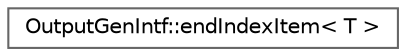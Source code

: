 digraph "Graphical Class Hierarchy"
{
 // INTERACTIVE_SVG=YES
 // LATEX_PDF_SIZE
  bgcolor="transparent";
  edge [fontname=Helvetica,fontsize=10,labelfontname=Helvetica,labelfontsize=10];
  node [fontname=Helvetica,fontsize=10,shape=box,height=0.2,width=0.4];
  rankdir="LR";
  Node0 [label="OutputGenIntf::endIndexItem\< T \>",height=0.2,width=0.4,color="grey40", fillcolor="white", style="filled",URL="$df/de3/struct_output_gen_intf_1_1end_index_item.html",tooltip=" "];
}
